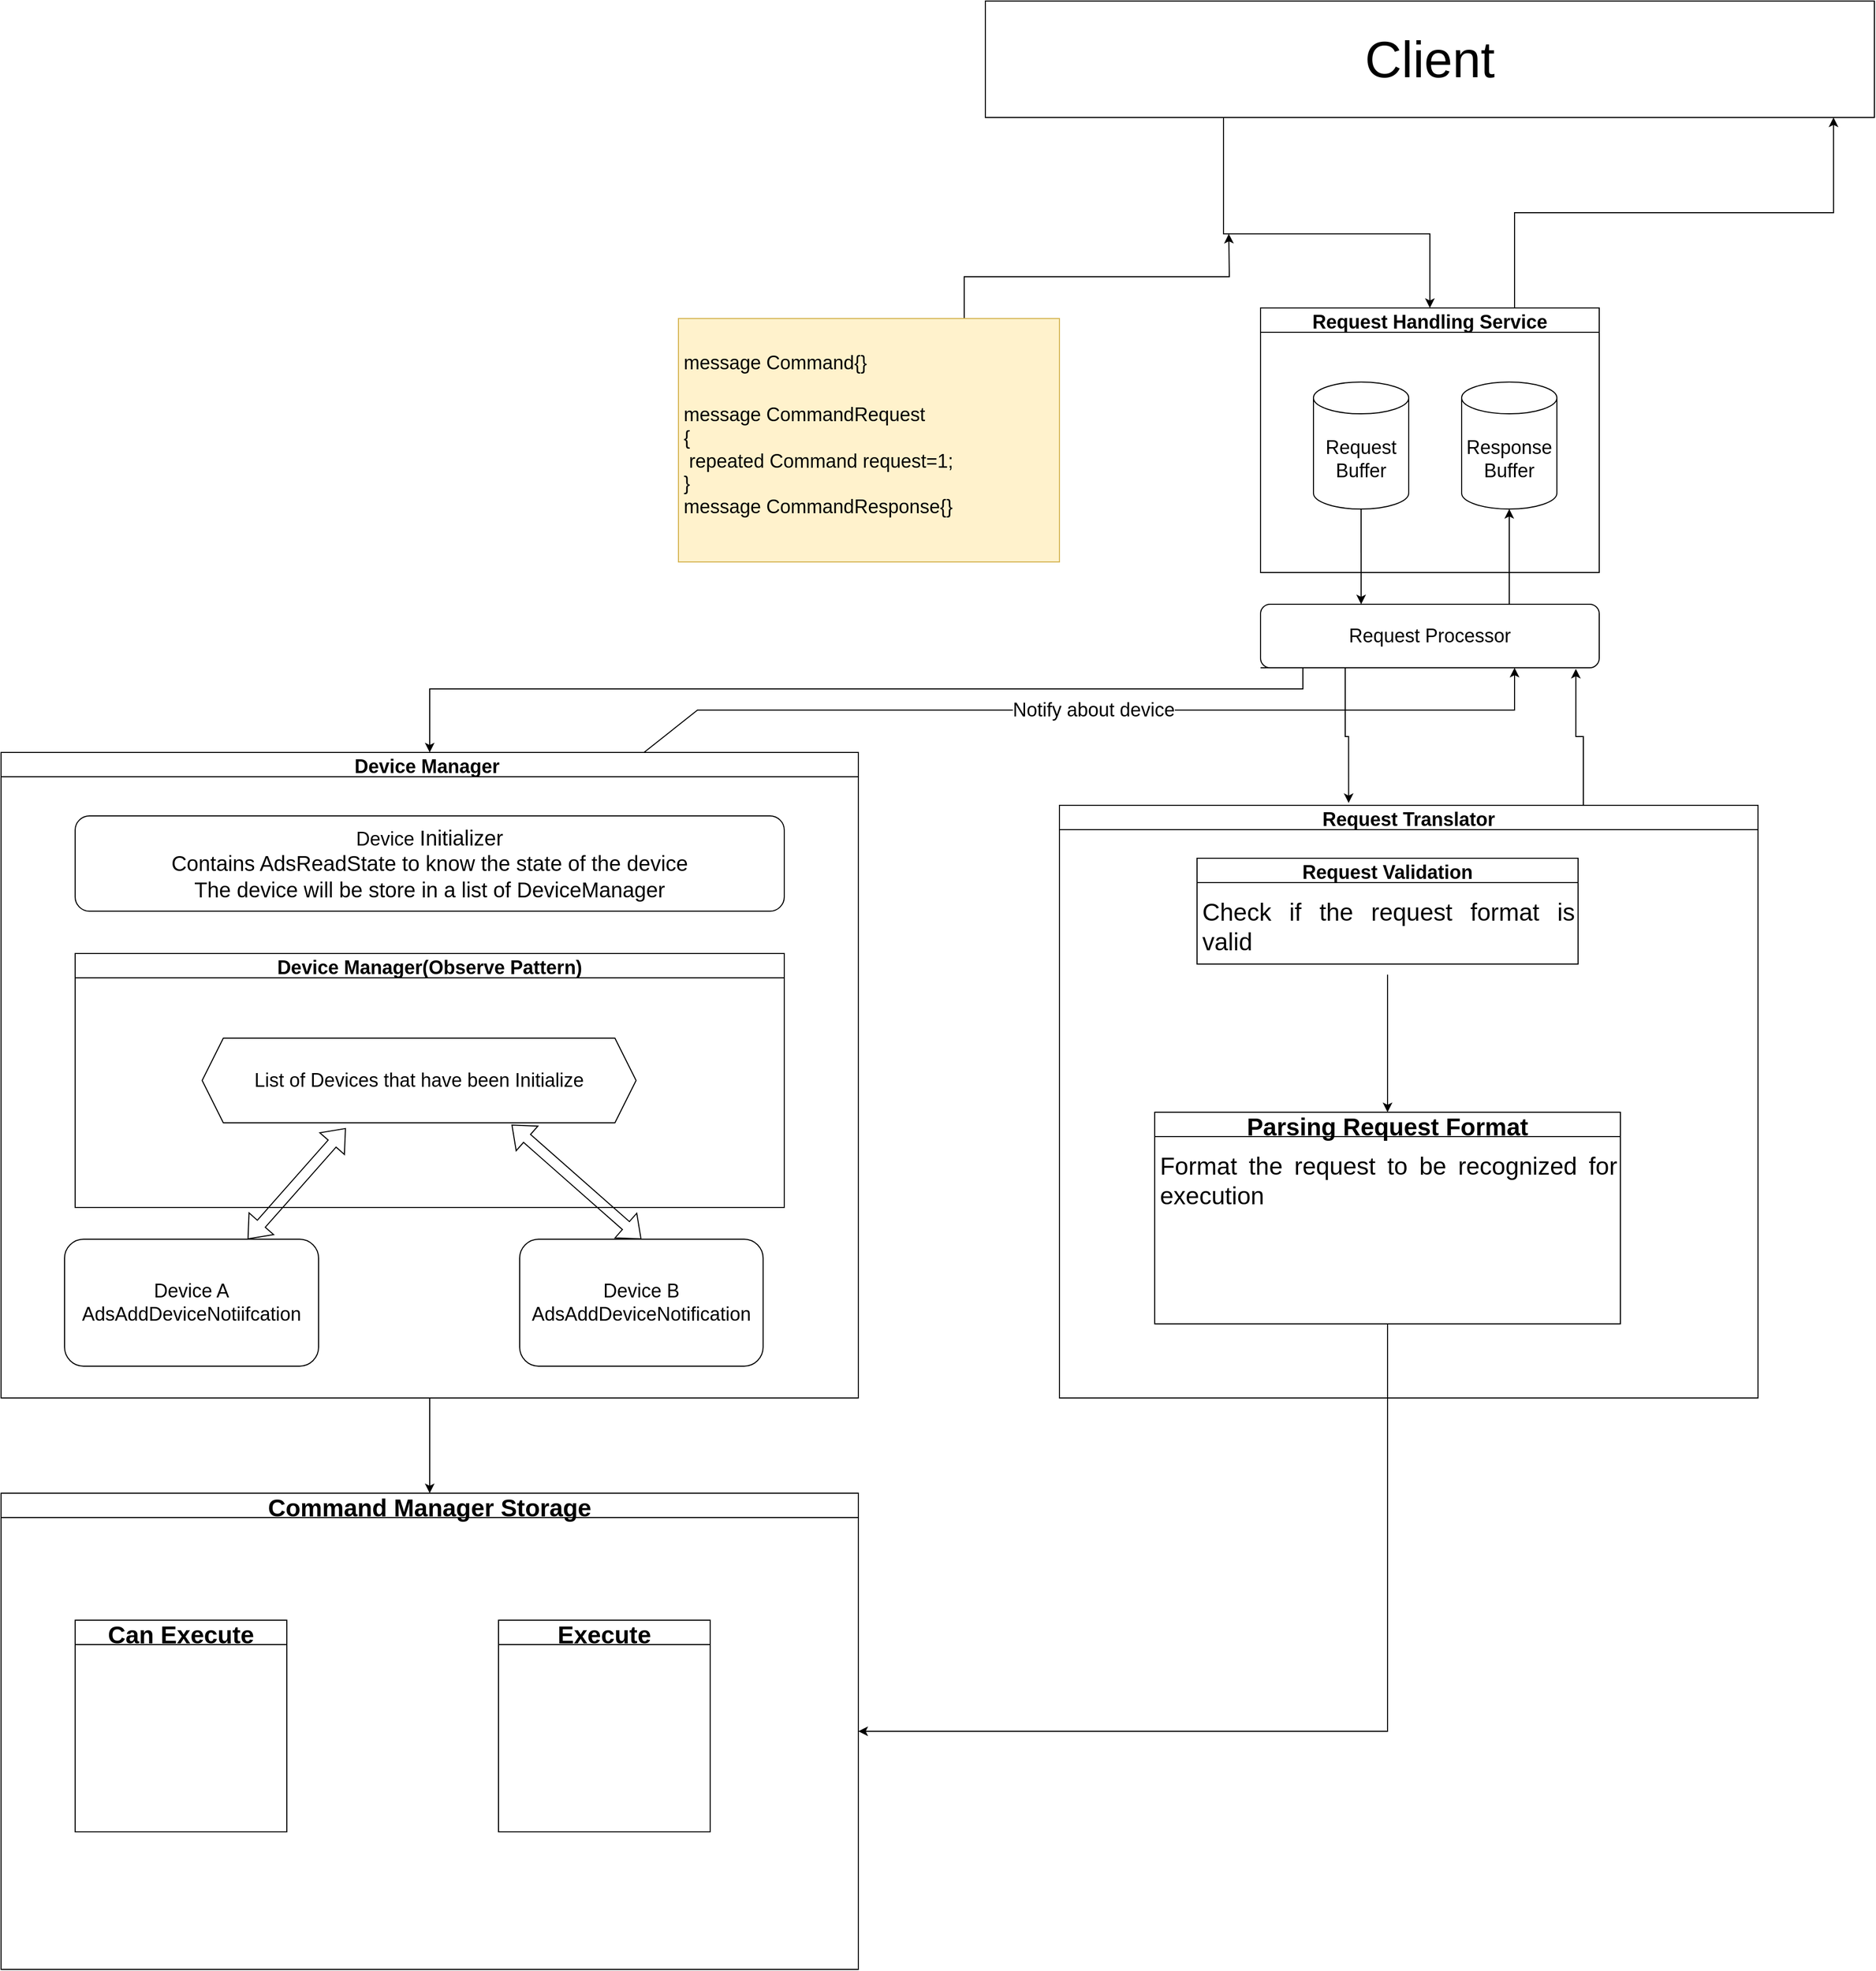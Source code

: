 <mxfile version="20.0.4" type="github">
  <diagram id="79UDyDWhs1ipH0PUNFKd" name="Page-1">
    <mxGraphModel dx="3021" dy="1215" grid="1" gridSize="10" guides="1" tooltips="1" connect="1" arrows="1" fold="1" page="1" pageScale="1" pageWidth="850" pageHeight="1100" math="0" shadow="0">
      <root>
        <mxCell id="0" />
        <mxCell id="1" parent="0" />
        <mxCell id="kbQ01zA-S7-D6LFxEviW-15" style="edgeStyle=orthogonalEdgeStyle;rounded=0;orthogonalLoop=1;jettySize=auto;html=1;fontSize=18;" edge="1" parent="1" source="kbQ01zA-S7-D6LFxEviW-1" target="kbQ01zA-S7-D6LFxEviW-14">
          <mxGeometry relative="1" as="geometry">
            <Array as="points">
              <mxPoint x="425" y="300" />
              <mxPoint x="620" y="300" />
            </Array>
          </mxGeometry>
        </mxCell>
        <mxCell id="kbQ01zA-S7-D6LFxEviW-1" value="&lt;font style=&quot;font-size: 48px;&quot;&gt;Client&lt;/font&gt;" style="rounded=0;whiteSpace=wrap;html=1;" vertex="1" parent="1">
          <mxGeometry x="200" y="80" width="840" height="110" as="geometry" />
        </mxCell>
        <mxCell id="kbQ01zA-S7-D6LFxEviW-19" style="edgeStyle=orthogonalEdgeStyle;rounded=0;orthogonalLoop=1;jettySize=auto;html=1;exitX=0.75;exitY=0;exitDx=0;exitDy=0;entryX=0.954;entryY=1;entryDx=0;entryDy=0;entryPerimeter=0;fontSize=18;" edge="1" parent="1" source="kbQ01zA-S7-D6LFxEviW-14" target="kbQ01zA-S7-D6LFxEviW-1">
          <mxGeometry relative="1" as="geometry" />
        </mxCell>
        <mxCell id="kbQ01zA-S7-D6LFxEviW-14" value="Request Handling Service" style="swimlane;fontSize=18;startSize=23;" vertex="1" parent="1">
          <mxGeometry x="460" y="370" width="320" height="250" as="geometry" />
        </mxCell>
        <mxCell id="kbQ01zA-S7-D6LFxEviW-16" value="Request Buffer" style="shape=cylinder3;whiteSpace=wrap;html=1;boundedLbl=1;backgroundOutline=1;size=15;fontSize=18;" vertex="1" parent="kbQ01zA-S7-D6LFxEviW-14">
          <mxGeometry x="50" y="70" width="90" height="120" as="geometry" />
        </mxCell>
        <mxCell id="kbQ01zA-S7-D6LFxEviW-17" value="Response&lt;br&gt;Buffer" style="shape=cylinder3;whiteSpace=wrap;html=1;boundedLbl=1;backgroundOutline=1;size=15;fontSize=18;" vertex="1" parent="kbQ01zA-S7-D6LFxEviW-14">
          <mxGeometry x="190" y="70" width="90" height="120" as="geometry" />
        </mxCell>
        <mxCell id="kbQ01zA-S7-D6LFxEviW-21" style="edgeStyle=orthogonalEdgeStyle;rounded=0;orthogonalLoop=1;jettySize=auto;html=1;exitX=0.75;exitY=0;exitDx=0;exitDy=0;fontSize=18;entryX=0.5;entryY=1;entryDx=0;entryDy=0;entryPerimeter=0;" edge="1" parent="1" source="kbQ01zA-S7-D6LFxEviW-18" target="kbQ01zA-S7-D6LFxEviW-17">
          <mxGeometry relative="1" as="geometry">
            <mxPoint x="700" y="570" as="targetPoint" />
            <Array as="points">
              <mxPoint x="695" y="650" />
            </Array>
          </mxGeometry>
        </mxCell>
        <mxCell id="kbQ01zA-S7-D6LFxEviW-45" style="edgeStyle=orthogonalEdgeStyle;rounded=0;orthogonalLoop=1;jettySize=auto;html=1;exitX=0.25;exitY=1;exitDx=0;exitDy=0;entryX=0.414;entryY=-0.004;entryDx=0;entryDy=0;entryPerimeter=0;fontSize=18;" edge="1" parent="1" source="kbQ01zA-S7-D6LFxEviW-18" target="kbQ01zA-S7-D6LFxEviW-34">
          <mxGeometry relative="1" as="geometry" />
        </mxCell>
        <mxCell id="kbQ01zA-S7-D6LFxEviW-56" style="edgeStyle=orthogonalEdgeStyle;rounded=0;orthogonalLoop=1;jettySize=auto;html=1;exitX=0;exitY=1;exitDx=0;exitDy=0;fontSize=18;" edge="1" parent="1" source="kbQ01zA-S7-D6LFxEviW-18" target="kbQ01zA-S7-D6LFxEviW-30">
          <mxGeometry relative="1" as="geometry">
            <Array as="points">
              <mxPoint x="500" y="710" />
              <mxPoint x="500" y="730" />
              <mxPoint x="-325" y="730" />
            </Array>
          </mxGeometry>
        </mxCell>
        <mxCell id="kbQ01zA-S7-D6LFxEviW-18" value="Request Processor" style="rounded=1;whiteSpace=wrap;html=1;fontSize=18;" vertex="1" parent="1">
          <mxGeometry x="460" y="650" width="320" height="60" as="geometry" />
        </mxCell>
        <mxCell id="kbQ01zA-S7-D6LFxEviW-20" style="edgeStyle=orthogonalEdgeStyle;rounded=0;orthogonalLoop=1;jettySize=auto;html=1;exitX=0.5;exitY=1;exitDx=0;exitDy=0;exitPerimeter=0;entryX=0.297;entryY=0;entryDx=0;entryDy=0;entryPerimeter=0;fontSize=18;" edge="1" parent="1" source="kbQ01zA-S7-D6LFxEviW-16" target="kbQ01zA-S7-D6LFxEviW-18">
          <mxGeometry relative="1" as="geometry" />
        </mxCell>
        <mxCell id="kbQ01zA-S7-D6LFxEviW-28" style="edgeStyle=orthogonalEdgeStyle;rounded=0;orthogonalLoop=1;jettySize=auto;html=1;exitX=0.75;exitY=0;exitDx=0;exitDy=0;fontSize=18;" edge="1" parent="1" source="kbQ01zA-S7-D6LFxEviW-27">
          <mxGeometry relative="1" as="geometry">
            <mxPoint x="430" y="300" as="targetPoint" />
          </mxGeometry>
        </mxCell>
        <mxCell id="kbQ01zA-S7-D6LFxEviW-27" value="&lt;h1&gt;&lt;font style=&quot;font-size: 18px; font-weight: normal;&quot;&gt;message Command{}&lt;/font&gt;&lt;/h1&gt;&lt;div&gt;message CommandRequest&lt;/div&gt;&lt;div&gt;{&lt;/div&gt;&lt;div&gt;&lt;span style=&quot;&quot;&gt;	&lt;/span&gt;&lt;span style=&quot;white-space: pre;&quot;&gt;	&lt;/span&gt;repeated Command request=1;&lt;br&gt;&lt;/div&gt;&lt;div&gt;}&lt;/div&gt;&lt;div&gt;message CommandResponse{}&lt;/div&gt;" style="text;html=1;strokeColor=#d6b656;fillColor=#fff2cc;spacing=5;spacingTop=-20;whiteSpace=wrap;overflow=hidden;rounded=0;fontSize=18;" vertex="1" parent="1">
          <mxGeometry x="-90" y="380" width="360" height="230" as="geometry" />
        </mxCell>
        <mxCell id="kbQ01zA-S7-D6LFxEviW-72" style="edgeStyle=orthogonalEdgeStyle;rounded=0;orthogonalLoop=1;jettySize=auto;html=1;exitX=0.5;exitY=1;exitDx=0;exitDy=0;entryX=0.5;entryY=0;entryDx=0;entryDy=0;fontSize=23;" edge="1" parent="1" source="kbQ01zA-S7-D6LFxEviW-30" target="kbQ01zA-S7-D6LFxEviW-66">
          <mxGeometry relative="1" as="geometry" />
        </mxCell>
        <mxCell id="kbQ01zA-S7-D6LFxEviW-30" value="Device Manager " style="swimlane;fontSize=18;startSize=23;" vertex="1" parent="1">
          <mxGeometry x="-730" y="790" width="810" height="610" as="geometry" />
        </mxCell>
        <mxCell id="kbQ01zA-S7-D6LFxEviW-36" value="Device &lt;span style=&quot;font-size: 20px;&quot;&gt;Initializer&lt;br&gt;Contains AdsReadState to know the state of the device&lt;br&gt;The device will be store in a list of DeviceManager&lt;br&gt;&lt;/span&gt;" style="rounded=1;whiteSpace=wrap;html=1;fontSize=18;align=center;" vertex="1" parent="kbQ01zA-S7-D6LFxEviW-30">
          <mxGeometry x="70" y="60" width="670" height="90" as="geometry" />
        </mxCell>
        <mxCell id="kbQ01zA-S7-D6LFxEviW-37" value="Device A&lt;br&gt;AdsAddDeviceNotiifcation" style="rounded=1;whiteSpace=wrap;html=1;fontSize=18;" vertex="1" parent="kbQ01zA-S7-D6LFxEviW-30">
          <mxGeometry x="60" y="460" width="240" height="120" as="geometry" />
        </mxCell>
        <mxCell id="kbQ01zA-S7-D6LFxEviW-50" value="Device Manager(Observe Pattern)" style="swimlane;fontSize=18;" vertex="1" parent="kbQ01zA-S7-D6LFxEviW-30">
          <mxGeometry x="70" y="190" width="670" height="240" as="geometry" />
        </mxCell>
        <mxCell id="kbQ01zA-S7-D6LFxEviW-53" value="&lt;span style=&quot;text-align: left;&quot;&gt;List of Devices that have been Initialize&lt;br&gt;&lt;/span&gt;" style="shape=hexagon;perimeter=hexagonPerimeter2;whiteSpace=wrap;html=1;fixedSize=1;fontSize=18;" vertex="1" parent="kbQ01zA-S7-D6LFxEviW-50">
          <mxGeometry x="120" y="80" width="410" height="80" as="geometry" />
        </mxCell>
        <mxCell id="kbQ01zA-S7-D6LFxEviW-38" value="Device B&lt;br&gt;AdsAddDeviceNotification" style="rounded=1;whiteSpace=wrap;html=1;fontSize=18;" vertex="1" parent="kbQ01zA-S7-D6LFxEviW-30">
          <mxGeometry x="490" y="460" width="230" height="120" as="geometry" />
        </mxCell>
        <mxCell id="kbQ01zA-S7-D6LFxEviW-54" value="" style="shape=flexArrow;endArrow=classic;startArrow=classic;html=1;rounded=0;fontSize=18;entryX=0.331;entryY=1.063;entryDx=0;entryDy=0;entryPerimeter=0;" edge="1" parent="kbQ01zA-S7-D6LFxEviW-30" source="kbQ01zA-S7-D6LFxEviW-37" target="kbQ01zA-S7-D6LFxEviW-53">
          <mxGeometry width="100" height="100" relative="1" as="geometry">
            <mxPoint x="1010" y="450" as="sourcePoint" />
            <mxPoint x="1110" y="350" as="targetPoint" />
          </mxGeometry>
        </mxCell>
        <mxCell id="kbQ01zA-S7-D6LFxEviW-55" value="" style="shape=flexArrow;endArrow=classic;startArrow=classic;html=1;rounded=0;fontSize=18;entryX=0.713;entryY=1.023;entryDx=0;entryDy=0;entryPerimeter=0;exitX=0.5;exitY=0;exitDx=0;exitDy=0;" edge="1" parent="kbQ01zA-S7-D6LFxEviW-30" source="kbQ01zA-S7-D6LFxEviW-38" target="kbQ01zA-S7-D6LFxEviW-53">
          <mxGeometry width="100" height="100" relative="1" as="geometry">
            <mxPoint x="-461.551" y="1260" as="sourcePoint" />
            <mxPoint x="-394.29" y="1155.04" as="targetPoint" />
          </mxGeometry>
        </mxCell>
        <mxCell id="kbQ01zA-S7-D6LFxEviW-46" style="edgeStyle=orthogonalEdgeStyle;rounded=0;orthogonalLoop=1;jettySize=auto;html=1;exitX=0.75;exitY=0;exitDx=0;exitDy=0;entryX=0.931;entryY=1.017;entryDx=0;entryDy=0;entryPerimeter=0;fontSize=18;" edge="1" parent="1" source="kbQ01zA-S7-D6LFxEviW-34" target="kbQ01zA-S7-D6LFxEviW-18">
          <mxGeometry relative="1" as="geometry" />
        </mxCell>
        <mxCell id="kbQ01zA-S7-D6LFxEviW-34" value="Request Translator" style="swimlane;fontSize=18;" vertex="1" parent="1">
          <mxGeometry x="270" y="840" width="660" height="560" as="geometry" />
        </mxCell>
        <mxCell id="kbQ01zA-S7-D6LFxEviW-35" value="Request Validation" style="swimlane;fontSize=18;" vertex="1" parent="kbQ01zA-S7-D6LFxEviW-34">
          <mxGeometry x="130" y="50" width="360" height="100" as="geometry" />
        </mxCell>
        <mxCell id="kbQ01zA-S7-D6LFxEviW-57" value="&lt;p style=&quot;line-height: 0.4;&quot;&gt;&lt;/p&gt;&lt;h1 style=&quot;text-align: justify; font-size: 23px;&quot;&gt;&lt;span style=&quot;font-weight: 400;&quot;&gt;Check if the request format is valid&lt;/span&gt;&lt;/h1&gt;&lt;p&gt;&lt;/p&gt;" style="text;html=1;strokeColor=none;fillColor=none;spacing=5;spacingTop=-20;whiteSpace=wrap;overflow=hidden;rounded=0;fontSize=18;align=left;" vertex="1" parent="kbQ01zA-S7-D6LFxEviW-35">
          <mxGeometry y="30" width="360" height="80" as="geometry" />
        </mxCell>
        <mxCell id="kbQ01zA-S7-D6LFxEviW-63" value="Parsing Request Format" style="swimlane;fontSize=23;" vertex="1" parent="kbQ01zA-S7-D6LFxEviW-34">
          <mxGeometry x="90" y="290" width="440" height="200" as="geometry" />
        </mxCell>
        <mxCell id="kbQ01zA-S7-D6LFxEviW-64" value="&lt;p style=&quot;line-height: 0.4;&quot;&gt;&lt;/p&gt;&lt;h1 style=&quot;text-align: justify; font-size: 23px;&quot;&gt;&lt;span style=&quot;font-weight: 400;&quot;&gt;Format the request to be recognized for execution&lt;/span&gt;&lt;/h1&gt;&lt;p&gt;&lt;/p&gt;" style="text;html=1;strokeColor=none;fillColor=none;spacing=5;spacingTop=-20;whiteSpace=wrap;overflow=hidden;rounded=0;fontSize=18;align=left;" vertex="1" parent="kbQ01zA-S7-D6LFxEviW-63">
          <mxGeometry y="30" width="440" height="170" as="geometry" />
        </mxCell>
        <mxCell id="kbQ01zA-S7-D6LFxEviW-65" style="edgeStyle=orthogonalEdgeStyle;rounded=0;orthogonalLoop=1;jettySize=auto;html=1;exitX=0.5;exitY=1;exitDx=0;exitDy=0;entryX=0.5;entryY=0;entryDx=0;entryDy=0;fontSize=23;" edge="1" parent="kbQ01zA-S7-D6LFxEviW-34" source="kbQ01zA-S7-D6LFxEviW-57" target="kbQ01zA-S7-D6LFxEviW-63">
          <mxGeometry relative="1" as="geometry" />
        </mxCell>
        <mxCell id="kbQ01zA-S7-D6LFxEviW-47" value="" style="endArrow=classic;html=1;rounded=0;fontSize=18;exitX=0.75;exitY=0;exitDx=0;exitDy=0;entryX=0.75;entryY=1;entryDx=0;entryDy=0;" edge="1" parent="1" source="kbQ01zA-S7-D6LFxEviW-30" target="kbQ01zA-S7-D6LFxEviW-18">
          <mxGeometry relative="1" as="geometry">
            <mxPoint x="300" y="770" as="sourcePoint" />
            <mxPoint x="400" y="770" as="targetPoint" />
            <Array as="points">
              <mxPoint x="-72" y="750" />
              <mxPoint x="700" y="750" />
            </Array>
          </mxGeometry>
        </mxCell>
        <mxCell id="kbQ01zA-S7-D6LFxEviW-48" value="Notify about device" style="edgeLabel;resizable=0;html=1;align=center;verticalAlign=middle;fontSize=18;" connectable="0" vertex="1" parent="kbQ01zA-S7-D6LFxEviW-47">
          <mxGeometry relative="1" as="geometry" />
        </mxCell>
        <mxCell id="kbQ01zA-S7-D6LFxEviW-66" value="Command Manager Storage" style="swimlane;fontSize=23;" vertex="1" parent="1">
          <mxGeometry x="-730" y="1490" width="810" height="450" as="geometry" />
        </mxCell>
        <mxCell id="kbQ01zA-S7-D6LFxEviW-73" value="Can Execute" style="swimlane;fontSize=23;" vertex="1" parent="kbQ01zA-S7-D6LFxEviW-66">
          <mxGeometry x="70" y="120" width="200" height="200" as="geometry" />
        </mxCell>
        <mxCell id="kbQ01zA-S7-D6LFxEviW-74" value="Execute" style="swimlane;fontSize=23;" vertex="1" parent="kbQ01zA-S7-D6LFxEviW-66">
          <mxGeometry x="470" y="120" width="200" height="200" as="geometry" />
        </mxCell>
        <mxCell id="kbQ01zA-S7-D6LFxEviW-75" style="edgeStyle=orthogonalEdgeStyle;rounded=0;orthogonalLoop=1;jettySize=auto;html=1;exitX=0.5;exitY=1;exitDx=0;exitDy=0;entryX=1;entryY=0.5;entryDx=0;entryDy=0;fontSize=23;" edge="1" parent="1" source="kbQ01zA-S7-D6LFxEviW-64" target="kbQ01zA-S7-D6LFxEviW-66">
          <mxGeometry relative="1" as="geometry" />
        </mxCell>
      </root>
    </mxGraphModel>
  </diagram>
</mxfile>

